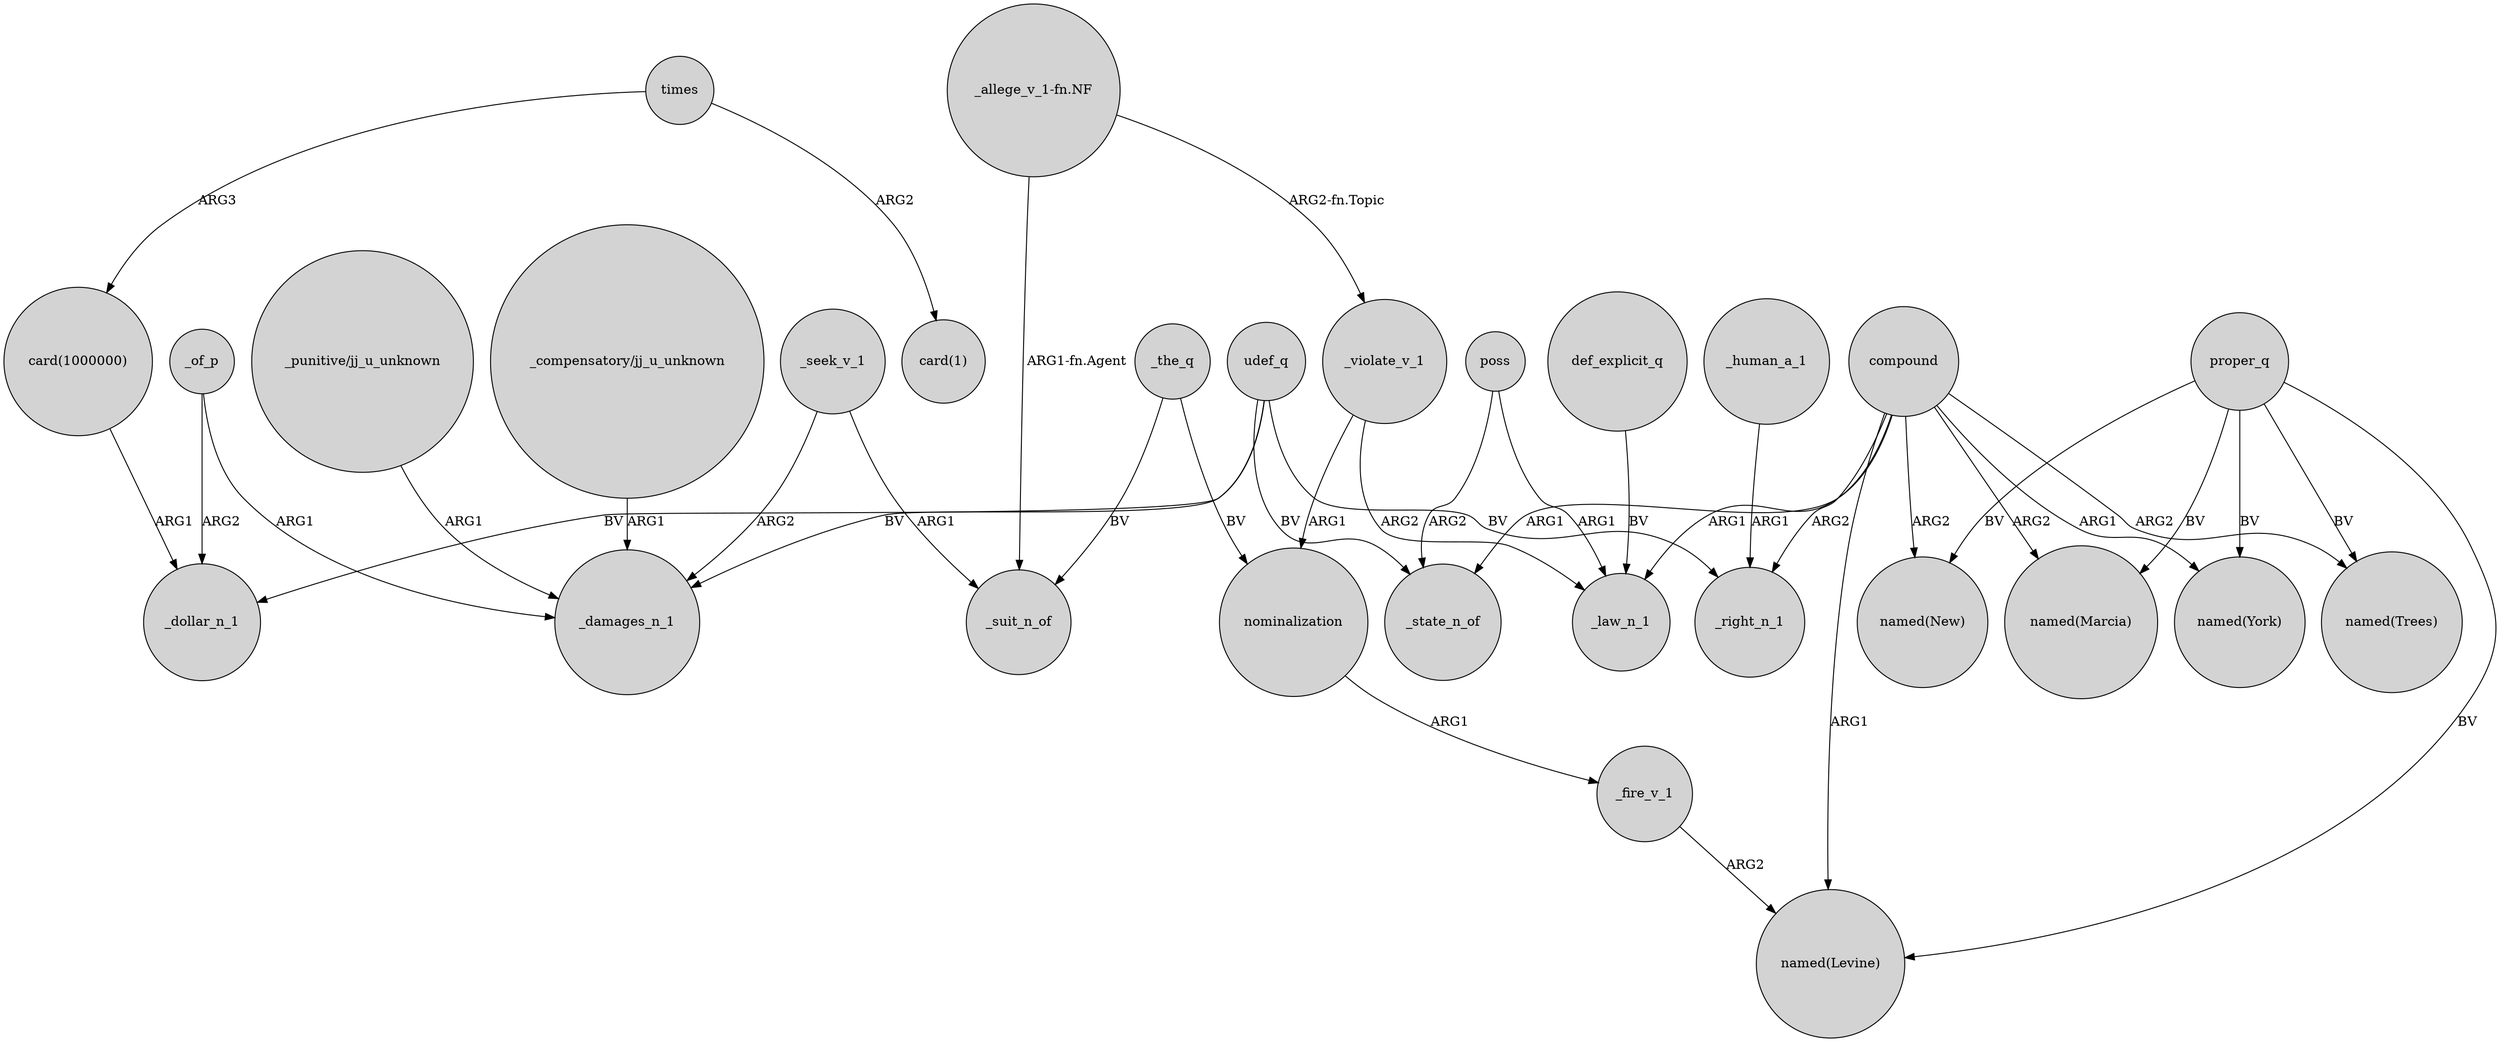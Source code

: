 digraph {
	node [shape=circle style=filled]
	"card(1000000)" -> _dollar_n_1 [label=ARG1]
	"_punitive/jj_u_unknown" -> _damages_n_1 [label=ARG1]
	def_explicit_q -> _law_n_1 [label=BV]
	compound -> "named(New)" [label=ARG2]
	"_allege_v_1-fn.NF" -> _violate_v_1 [label="ARG2-fn.Topic"]
	proper_q -> "named(New)" [label=BV]
	udef_q -> _state_n_of [label=BV]
	_the_q -> _suit_n_of [label=BV]
	poss -> _state_n_of [label=ARG2]
	udef_q -> _damages_n_1 [label=BV]
	proper_q -> "named(Levine)" [label=BV]
	"_compensatory/jj_u_unknown" -> _damages_n_1 [label=ARG1]
	compound -> "named(Levine)" [label=ARG1]
	_human_a_1 -> _right_n_1 [label=ARG1]
	compound -> "named(Trees)" [label=ARG2]
	compound -> _right_n_1 [label=ARG2]
	"_allege_v_1-fn.NF" -> _suit_n_of [label="ARG1-fn.Agent"]
	nominalization -> _fire_v_1 [label=ARG1]
	compound -> "named(Marcia)" [label=ARG2]
	_violate_v_1 -> _law_n_1 [label=ARG2]
	compound -> "named(York)" [label=ARG1]
	udef_q -> _right_n_1 [label=BV]
	times -> "card(1)" [label=ARG2]
	times -> "card(1000000)" [label=ARG3]
	compound -> _state_n_of [label=ARG1]
	_seek_v_1 -> _suit_n_of [label=ARG1]
	proper_q -> "named(Marcia)" [label=BV]
	_of_p -> _damages_n_1 [label=ARG1]
	_of_p -> _dollar_n_1 [label=ARG2]
	_fire_v_1 -> "named(Levine)" [label=ARG2]
	_seek_v_1 -> _damages_n_1 [label=ARG2]
	proper_q -> "named(Trees)" [label=BV]
	poss -> _law_n_1 [label=ARG1]
	_violate_v_1 -> nominalization [label=ARG1]
	compound -> _law_n_1 [label=ARG1]
	proper_q -> "named(York)" [label=BV]
	udef_q -> _dollar_n_1 [label=BV]
	_the_q -> nominalization [label=BV]
}
